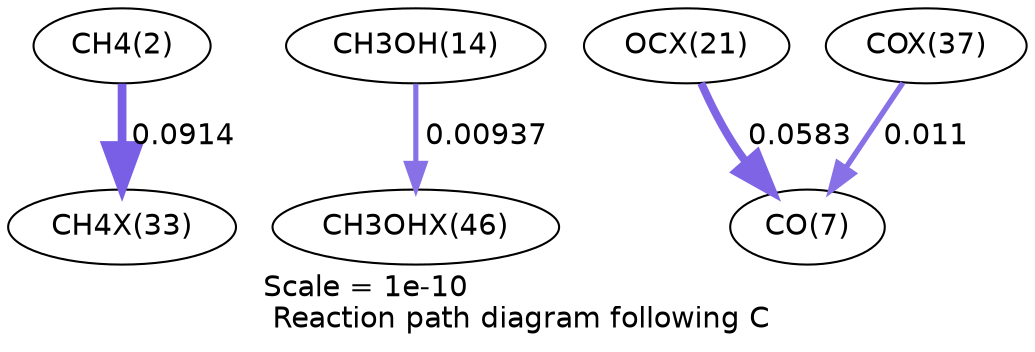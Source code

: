 digraph reaction_paths {
center=1;
s4 -> s44[fontname="Helvetica", penwidth=4.19, arrowsize=2.1, color="0.7, 0.591, 0.9"
, label=" 0.0914"];
s16 -> s54[fontname="Helvetica", penwidth=2.47, arrowsize=1.24, color="0.7, 0.509, 0.9"
, label=" 0.00937"];
s38 -> s9[fontname="Helvetica", penwidth=3.85, arrowsize=1.93, color="0.7, 0.558, 0.9"
, label=" 0.0583"];
s48 -> s9[fontname="Helvetica", penwidth=2.6, arrowsize=1.3, color="0.7, 0.511, 0.9"
, label=" 0.011"];
s4 [ fontname="Helvetica", label="CH4(2)"];
s9 [ fontname="Helvetica", label="CO(7)"];
s16 [ fontname="Helvetica", label="CH3OH(14)"];
s38 [ fontname="Helvetica", label="OCX(21)"];
s44 [ fontname="Helvetica", label="CH4X(33)"];
s48 [ fontname="Helvetica", label="COX(37)"];
s54 [ fontname="Helvetica", label="CH3OHX(46)"];
 label = "Scale = 1e-10\l Reaction path diagram following C";
 fontname = "Helvetica";
}
